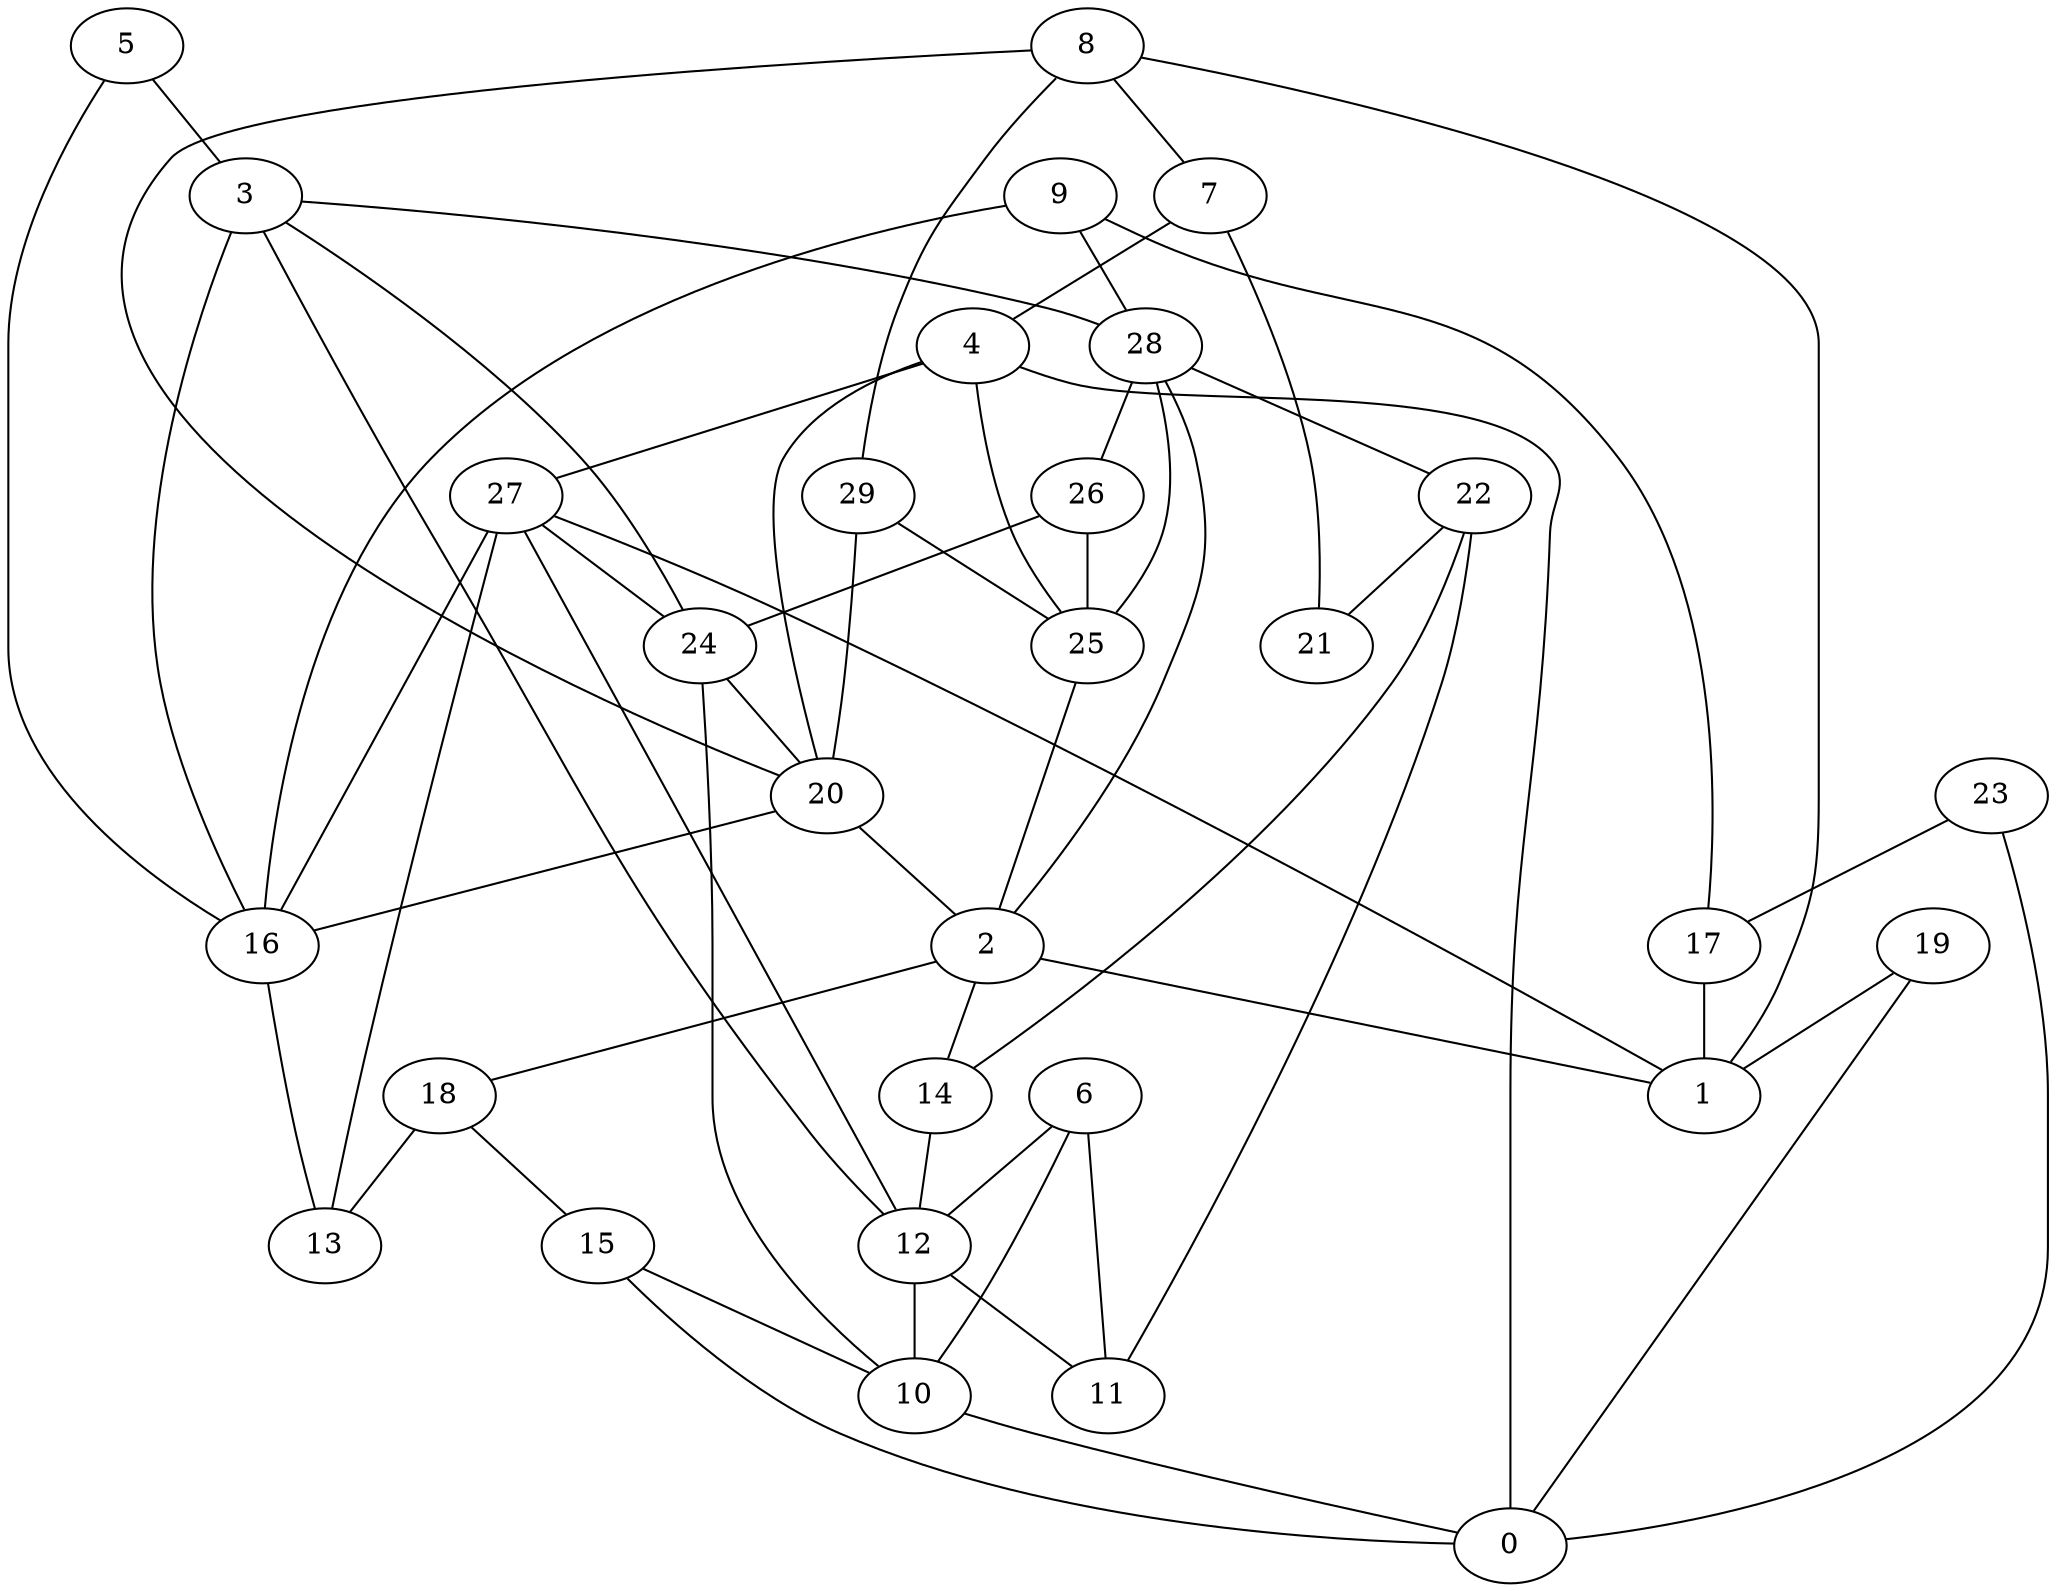 digraph GG_graph {

subgraph G_graph {
edge [color = black]
"5" -> "16" [dir = none]
"5" -> "3" [dir = none]
"29" -> "25" [dir = none]
"29" -> "20" [dir = none]
"15" -> "10" [dir = none]
"15" -> "0" [dir = none]
"27" -> "16" [dir = none]
"27" -> "12" [dir = none]
"27" -> "1" [dir = none]
"27" -> "13" [dir = none]
"27" -> "24" [dir = none]
"20" -> "2" [dir = none]
"14" -> "12" [dir = none]
"26" -> "24" [dir = none]
"26" -> "25" [dir = none]
"18" -> "13" [dir = none]
"18" -> "15" [dir = none]
"19" -> "0" [dir = none]
"19" -> "1" [dir = none]
"12" -> "11" [dir = none]
"12" -> "10" [dir = none]
"9" -> "16" [dir = none]
"9" -> "28" [dir = none]
"9" -> "17" [dir = none]
"22" -> "14" [dir = none]
"22" -> "21" [dir = none]
"17" -> "1" [dir = none]
"28" -> "25" [dir = none]
"28" -> "26" [dir = none]
"28" -> "2" [dir = none]
"28" -> "22" [dir = none]
"10" -> "0" [dir = none]
"7" -> "21" [dir = none]
"7" -> "4" [dir = none]
"16" -> "13" [dir = none]
"6" -> "11" [dir = none]
"6" -> "10" [dir = none]
"6" -> "12" [dir = none]
"3" -> "12" [dir = none]
"3" -> "24" [dir = none]
"3" -> "28" [dir = none]
"3" -> "16" [dir = none]
"8" -> "29" [dir = none]
"8" -> "7" [dir = none]
"8" -> "20" [dir = none]
"8" -> "1" [dir = none]
"4" -> "27" [dir = none]
"4" -> "20" [dir = none]
"4" -> "25" [dir = none]
"4" -> "0" [dir = none]
"25" -> "2" [dir = none]
"2" -> "1" [dir = none]
"2" -> "18" [dir = none]
"2" -> "14" [dir = none]
"24" -> "10" [dir = none]
"24" -> "20" [dir = none]
"23" -> "0" [dir = none]
"23" -> "17" [dir = none]
"22" -> "11" [dir = none]
"20" -> "16" [dir = none]
}

}
